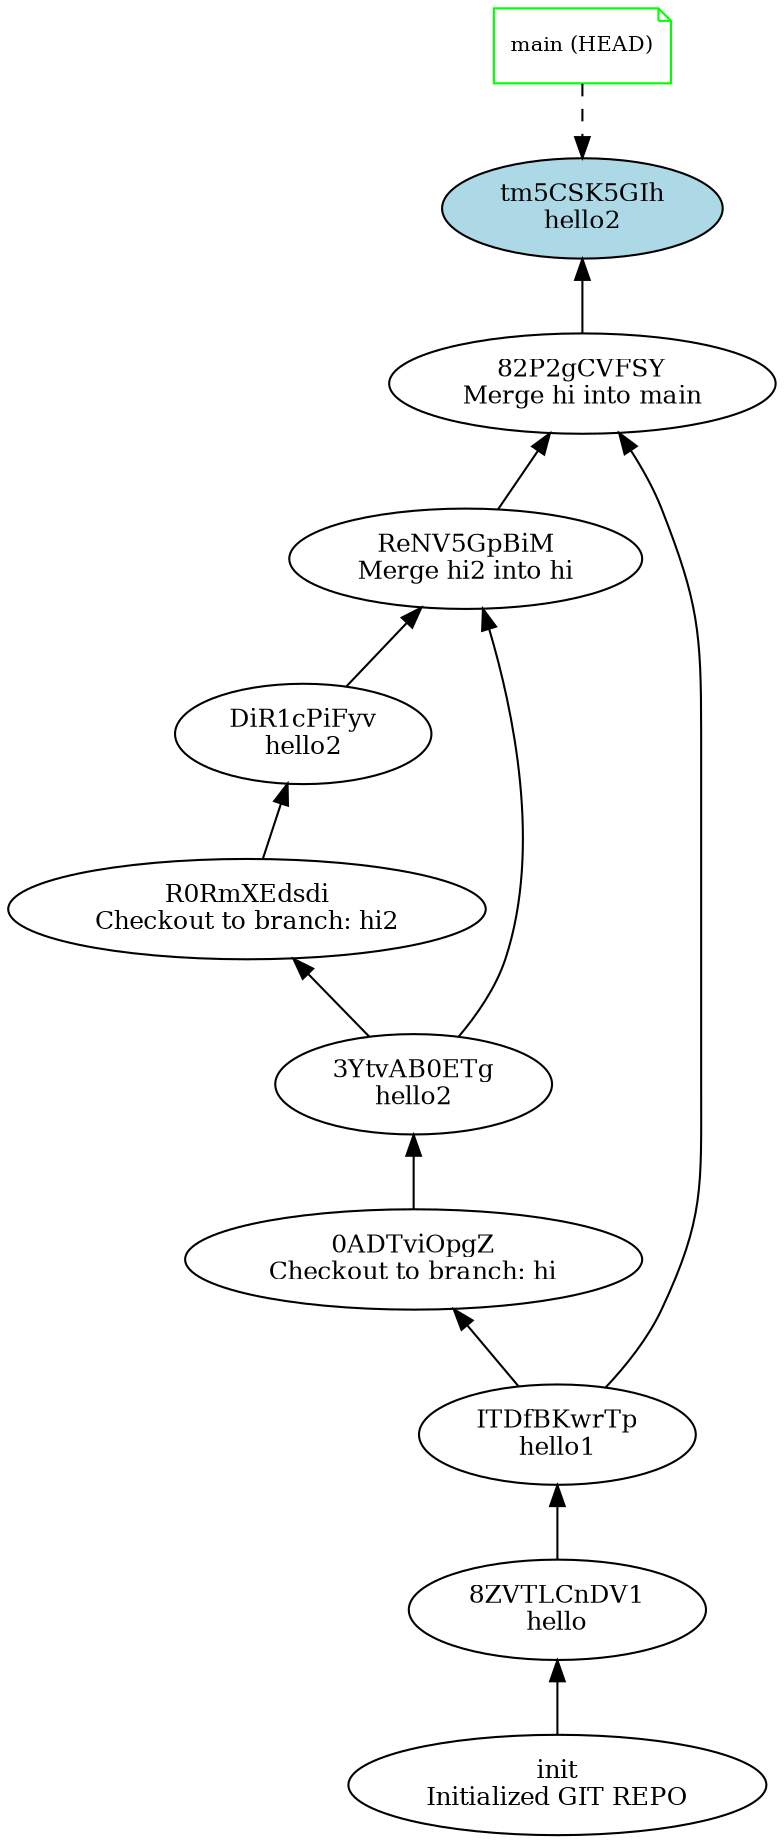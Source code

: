 digraph GitGraph {
  rankdir=TB;
  "82P2gCVFSY" [label="82P2gCVFSY\nMerge hi into main", shape=ellipse, fontsize=12];
  "ReNV5GpBiM" [label="ReNV5GpBiM\nMerge hi2 into hi", shape=ellipse, fontsize=12];
  "DiR1cPiFyv" [label="DiR1cPiFyv\nhello2", shape=ellipse, fontsize=12];
  "R0RmXEdsdi" [label="R0RmXEdsdi\nCheckout to branch: hi2", shape=ellipse, fontsize=12];
  "3YtvAB0ETg" [label="3YtvAB0ETg\nhello2", shape=ellipse, fontsize=12];
  "0ADTviOpgZ" [label="0ADTviOpgZ\nCheckout to branch: hi", shape=ellipse, fontsize=12];
  "ITDfBKwrTp" [label="ITDfBKwrTp\nhello1", shape=ellipse, fontsize=12];
  "8ZVTLCnDV1" [label="8ZVTLCnDV1\nhello", shape=ellipse, fontsize=12];
  "tm5CSK5GIh" [label="tm5CSK5GIh\nhello2", shape=ellipse, fontsize=12, style=filled, fillcolor=lightblue];
  "init" [label="init\nInitialized GIT REPO", shape=ellipse, fontsize=12];
  "82P2gCVFSY" -> "ITDfBKwrTp" [dir=back];
  "82P2gCVFSY" -> "ReNV5GpBiM" [dir=back];
  "ReNV5GpBiM" -> "3YtvAB0ETg" [dir=back];
  "ReNV5GpBiM" -> "DiR1cPiFyv" [dir=back];
  "DiR1cPiFyv" -> "R0RmXEdsdi" [dir=back];
  "R0RmXEdsdi" -> "3YtvAB0ETg" [dir=back];
  "3YtvAB0ETg" -> "0ADTviOpgZ" [dir=back];
  "0ADTviOpgZ" -> "ITDfBKwrTp" [dir=back];
  "ITDfBKwrTp" -> "8ZVTLCnDV1" [dir=back];
  "8ZVTLCnDV1" -> "init" [dir=back];
  "tm5CSK5GIh" -> "82P2gCVFSY" [dir=back];
  "branch_main" [label="main (HEAD)", shape=note, fontsize=10, color=green];
  "branch_main" -> "tm5CSK5GIh" [style=dashed];
}
